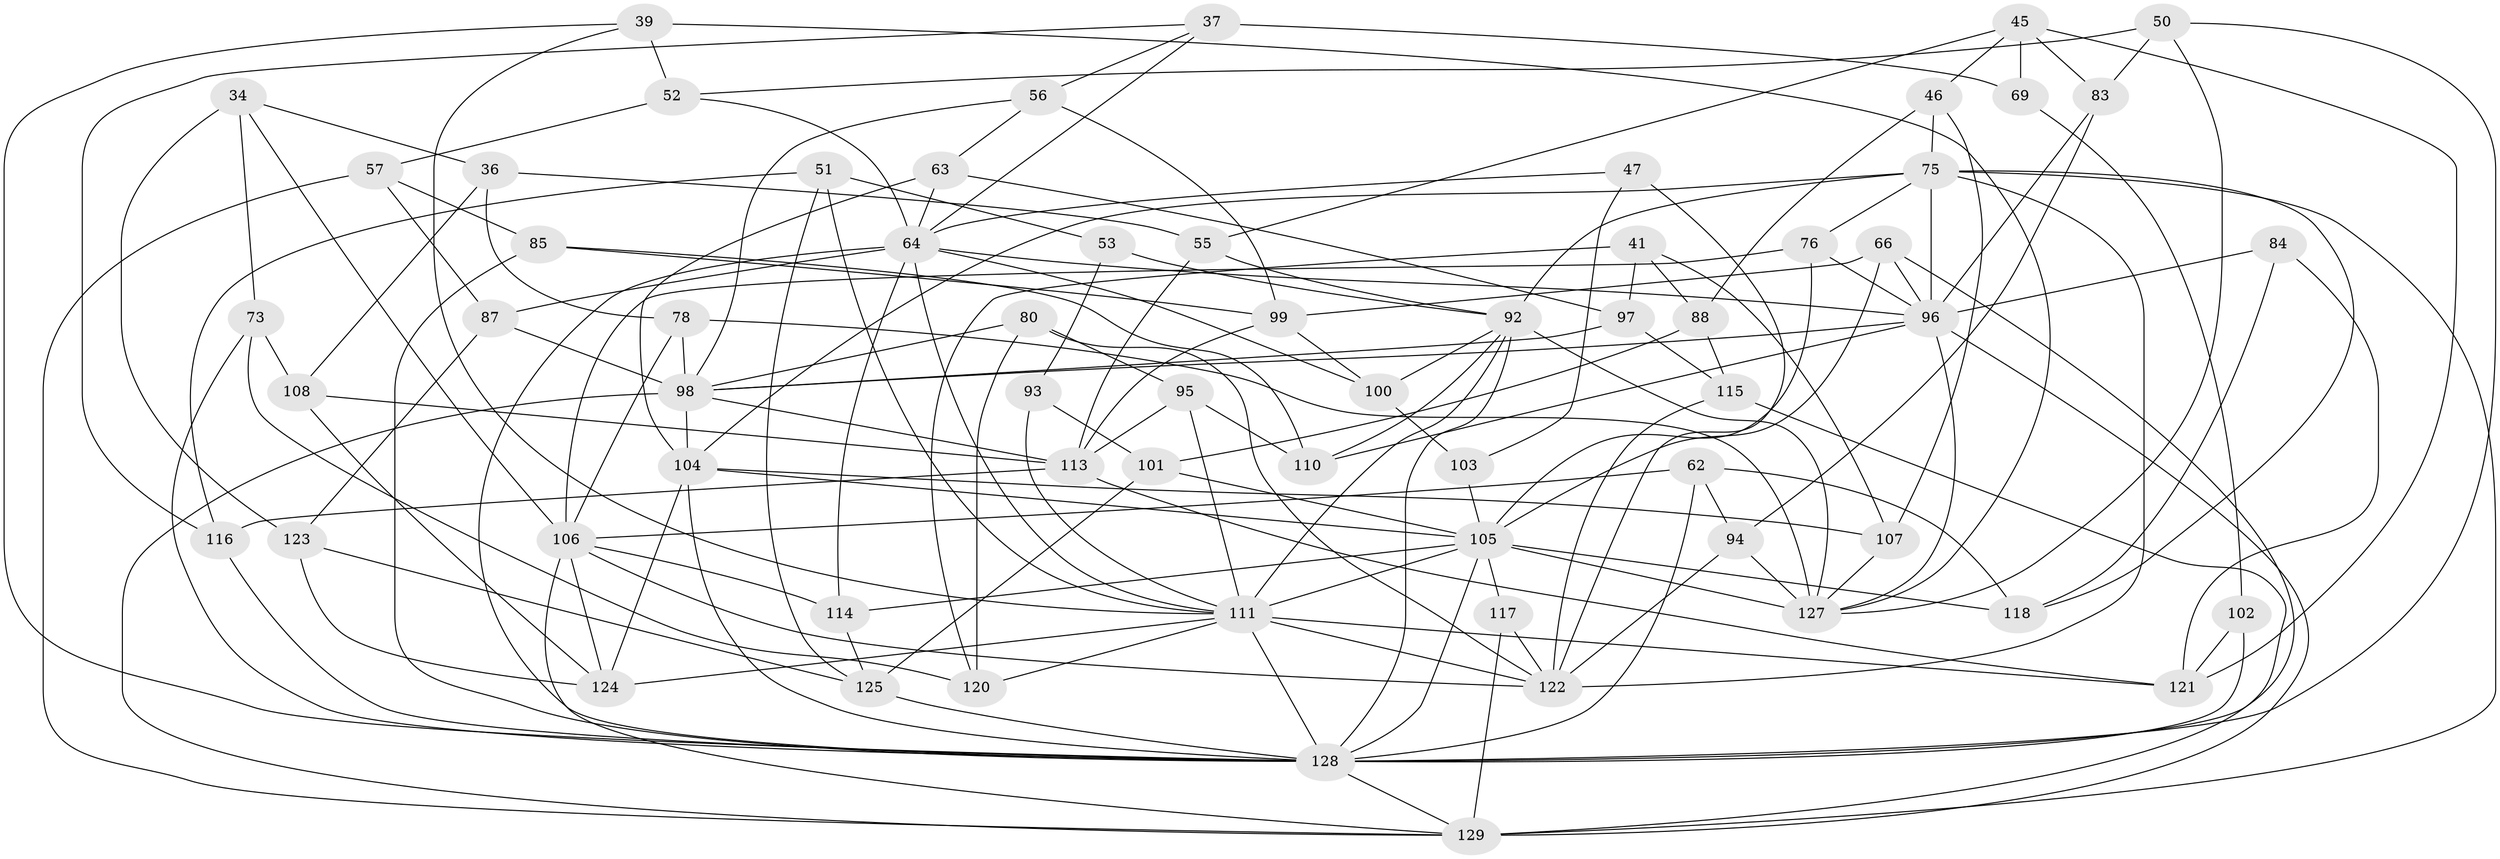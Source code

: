 // original degree distribution, {4: 1.0}
// Generated by graph-tools (version 1.1) at 2025/57/03/09/25 04:57:29]
// undirected, 64 vertices, 163 edges
graph export_dot {
graph [start="1"]
  node [color=gray90,style=filled];
  34;
  36;
  37;
  39;
  41;
  45 [super="+30"];
  46;
  47;
  50;
  51;
  52;
  53;
  55;
  56;
  57;
  62;
  63;
  64 [super="+49+22"];
  66;
  69;
  73;
  75 [super="+74+35"];
  76 [super="+54"];
  78;
  80;
  83;
  84;
  85 [super="+71"];
  87;
  88;
  92 [super="+13+58"];
  93;
  94;
  95;
  96 [super="+7+72+11+59"];
  97;
  98 [super="+89"];
  99 [super="+82"];
  100;
  101;
  102;
  103;
  104 [super="+27+67+61"];
  105 [super="+2+86+16+90"];
  106 [super="+40"];
  107;
  108;
  110;
  111 [super="+23+43+32+68"];
  113 [super="+33+109"];
  114;
  115;
  116;
  117;
  118;
  120;
  121 [super="+5"];
  122 [super="+24+70+60"];
  123;
  124 [super="+112"];
  125 [super="+79"];
  127 [super="+17"];
  128 [super="+48+31+126+119"];
  129 [super="+42"];
  34 -- 36;
  34 -- 123;
  34 -- 73;
  34 -- 106;
  36 -- 108;
  36 -- 78;
  36 -- 55;
  37 -- 116;
  37 -- 56;
  37 -- 69;
  37 -- 64;
  39 -- 52;
  39 -- 127;
  39 -- 111;
  39 -- 128;
  41 -- 107;
  41 -- 120;
  41 -- 88;
  41 -- 97;
  45 -- 121;
  45 -- 69 [weight=2];
  45 -- 83;
  45 -- 46;
  45 -- 55;
  46 -- 88;
  46 -- 107;
  46 -- 75;
  47 -- 103;
  47 -- 64;
  47 -- 122 [weight=2];
  50 -- 127;
  50 -- 52;
  50 -- 83;
  50 -- 128;
  51 -- 53;
  51 -- 125;
  51 -- 116;
  51 -- 111;
  52 -- 57;
  52 -- 64;
  53 -- 93;
  53 -- 92 [weight=2];
  55 -- 92;
  55 -- 113;
  56 -- 63;
  56 -- 98;
  56 -- 99;
  57 -- 87;
  57 -- 85;
  57 -- 129;
  62 -- 118;
  62 -- 94;
  62 -- 106;
  62 -- 128;
  63 -- 97;
  63 -- 64;
  63 -- 104;
  64 -- 87;
  64 -- 114;
  64 -- 128;
  64 -- 96;
  64 -- 100;
  64 -- 111;
  66 -- 128;
  66 -- 96;
  66 -- 105;
  66 -- 99;
  69 -- 102;
  73 -- 120;
  73 -- 108;
  73 -- 128;
  75 -- 122 [weight=2];
  75 -- 76;
  75 -- 96 [weight=2];
  75 -- 118;
  75 -- 129;
  75 -- 104;
  75 -- 92;
  76 -- 96;
  76 -- 105 [weight=2];
  76 -- 106 [weight=2];
  78 -- 127;
  78 -- 98;
  78 -- 106;
  80 -- 120;
  80 -- 95;
  80 -- 98;
  80 -- 122;
  83 -- 94;
  83 -- 96;
  84 -- 118;
  84 -- 96;
  84 -- 121 [weight=2];
  85 -- 128 [weight=3];
  85 -- 110;
  85 -- 99;
  87 -- 123;
  87 -- 98;
  88 -- 115;
  88 -- 101;
  92 -- 111 [weight=2];
  92 -- 128 [weight=3];
  92 -- 100;
  92 -- 110;
  92 -- 127;
  93 -- 111 [weight=2];
  93 -- 101;
  94 -- 127;
  94 -- 122;
  95 -- 110;
  95 -- 111;
  95 -- 113;
  96 -- 110;
  96 -- 127;
  96 -- 98;
  96 -- 129 [weight=2];
  97 -- 115;
  97 -- 98;
  98 -- 104 [weight=2];
  98 -- 129;
  98 -- 113;
  99 -- 100;
  99 -- 113 [weight=2];
  100 -- 103;
  101 -- 105;
  101 -- 125;
  102 -- 121;
  102 -- 128 [weight=2];
  103 -- 105 [weight=2];
  104 -- 107;
  104 -- 105;
  104 -- 128 [weight=2];
  104 -- 124 [weight=2];
  105 -- 118;
  105 -- 117 [weight=2];
  105 -- 127 [weight=3];
  105 -- 114;
  105 -- 111 [weight=2];
  105 -- 128 [weight=2];
  106 -- 124;
  106 -- 122 [weight=2];
  106 -- 114;
  106 -- 129;
  107 -- 127;
  108 -- 113;
  108 -- 124;
  111 -- 122 [weight=2];
  111 -- 120;
  111 -- 121;
  111 -- 128;
  111 -- 124;
  113 -- 116;
  113 -- 121;
  114 -- 125;
  115 -- 122;
  115 -- 129;
  116 -- 128;
  117 -- 122;
  117 -- 129;
  123 -- 124;
  123 -- 125;
  125 -- 128 [weight=2];
  128 -- 129 [weight=2];
}
